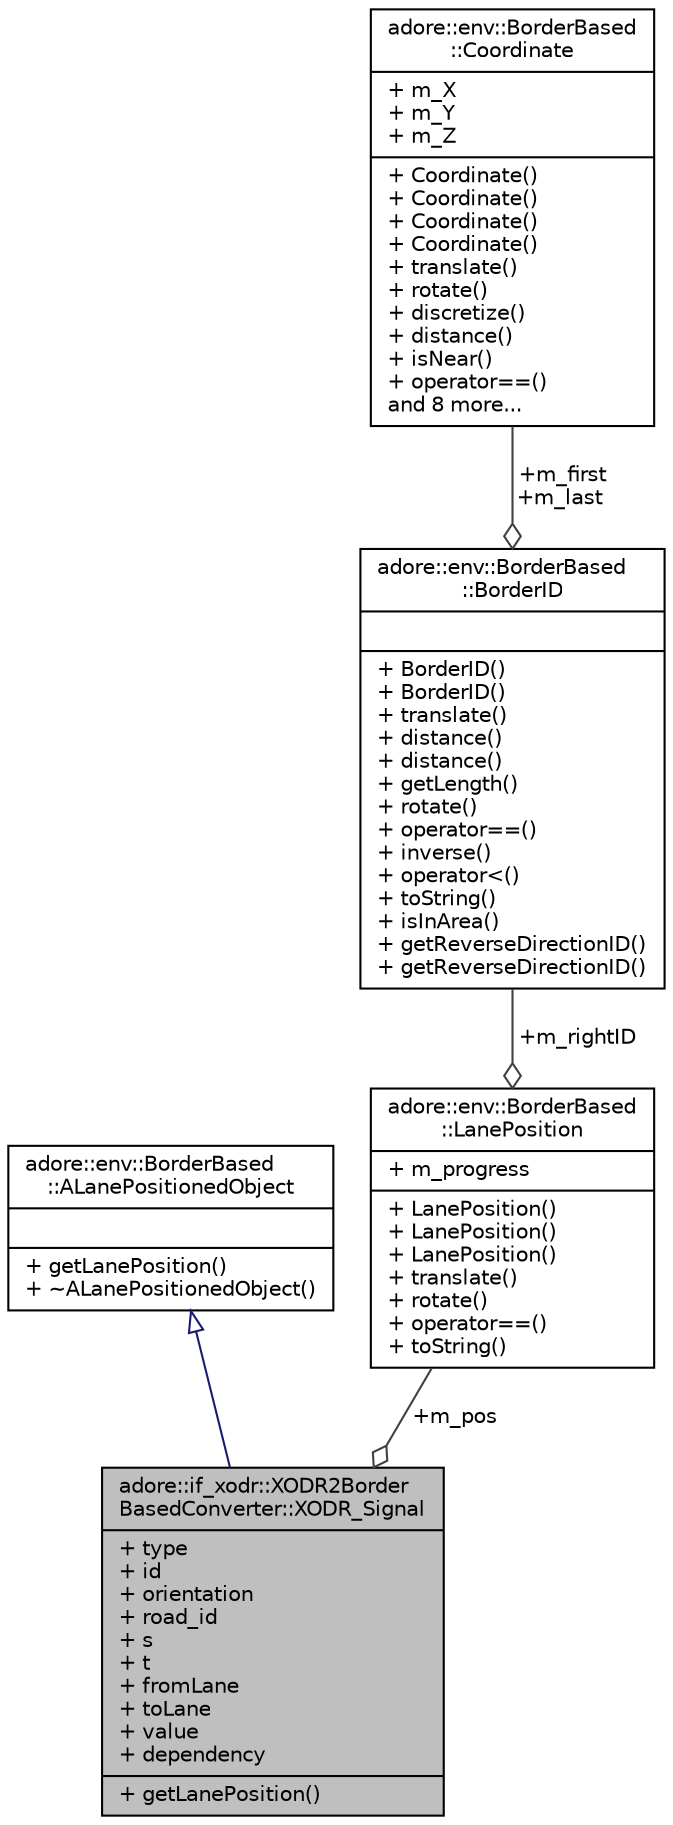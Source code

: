 digraph "adore::if_xodr::XODR2BorderBasedConverter::XODR_Signal"
{
 // LATEX_PDF_SIZE
  edge [fontname="Helvetica",fontsize="10",labelfontname="Helvetica",labelfontsize="10"];
  node [fontname="Helvetica",fontsize="10",shape=record];
  Node1 [label="{adore::if_xodr::XODR2Border\lBasedConverter::XODR_Signal\n|+ type\l+ id\l+ orientation\l+ road_id\l+ s\l+ t\l+ fromLane\l+ toLane\l+ value\l+ dependency\l|+ getLanePosition()\l}",height=0.2,width=0.4,color="black", fillcolor="grey75", style="filled", fontcolor="black",tooltip="internal signal representation for conversion"];
  Node2 -> Node1 [dir="back",color="midnightblue",fontsize="10",style="solid",arrowtail="onormal",fontname="Helvetica"];
  Node2 [label="{adore::env::BorderBased\l::ALanePositionedObject\n||+ getLanePosition()\l+ ~ALanePositionedObject()\l}",height=0.2,width=0.4,color="black", fillcolor="white", style="filled",URL="$classadore_1_1env_1_1BorderBased_1_1ALanePositionedObject.html",tooltip="Abstract class for Objects that are positioned by a connection to a certain lane."];
  Node3 -> Node1 [color="grey25",fontsize="10",style="solid",label=" +m_pos" ,arrowhead="odiamond",fontname="Helvetica"];
  Node3 [label="{adore::env::BorderBased\l::LanePosition\n|+ m_progress\l|+ LanePosition()\l+ LanePosition()\l+ LanePosition()\l+ translate()\l+ rotate()\l+ operator==()\l+ toString()\l}",height=0.2,width=0.4,color="black", fillcolor="white", style="filled",URL="$structadore_1_1env_1_1BorderBased_1_1LanePosition.html",tooltip="This is a struct that contains a position defined by a BorderID and a progress on that border."];
  Node4 -> Node3 [color="grey25",fontsize="10",style="solid",label=" +m_rightID" ,arrowhead="odiamond",fontname="Helvetica"];
  Node4 [label="{adore::env::BorderBased\l::BorderID\n||+ BorderID()\l+ BorderID()\l+ translate()\l+ distance()\l+ distance()\l+ getLength()\l+ rotate()\l+ operator==()\l+ inverse()\l+ operator\<()\l+ toString()\l+ isInArea()\l+ getReverseDirectionID()\l+ getReverseDirectionID()\l}",height=0.2,width=0.4,color="black", fillcolor="white", style="filled",URL="$structadore_1_1env_1_1BorderBased_1_1BorderID.html",tooltip="This struct identifies a Border by the coordinates of the starting and the end point."];
  Node5 -> Node4 [color="grey25",fontsize="10",style="solid",label=" +m_first\n+m_last" ,arrowhead="odiamond",fontname="Helvetica"];
  Node5 [label="{adore::env::BorderBased\l::Coordinate\n|+ m_X\l+ m_Y\l+ m_Z\l|+ Coordinate()\l+ Coordinate()\l+ Coordinate()\l+ Coordinate()\l+ translate()\l+ rotate()\l+ discretize()\l+ distance()\l+ isNear()\l+ operator==()\land 8 more...\l}",height=0.2,width=0.4,color="black", fillcolor="white", style="filled",URL="$structadore_1_1env_1_1BorderBased_1_1Coordinate.html",tooltip="This struct represents 3-dimensional coordines."];
}
